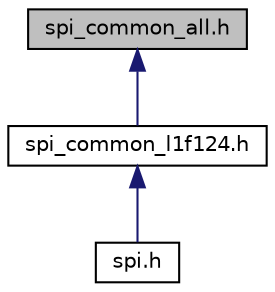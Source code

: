 digraph "spi_common_all.h"
{
  edge [fontname="Helvetica",fontsize="10",labelfontname="Helvetica",labelfontsize="10"];
  node [fontname="Helvetica",fontsize="10",shape=record];
  Node1 [label="spi_common_all.h",height=0.2,width=0.4,color="black", fillcolor="grey75", style="filled", fontcolor="black"];
  Node1 -> Node2 [dir="back",color="midnightblue",fontsize="10",style="solid",fontname="Helvetica"];
  Node2 [label="spi_common_l1f124.h",height=0.2,width=0.4,color="black", fillcolor="white", style="filled",URL="$spi__common__l1f124_8h.html"];
  Node2 -> Node3 [dir="back",color="midnightblue",fontsize="10",style="solid",fontname="Helvetica"];
  Node3 [label="spi.h",height=0.2,width=0.4,color="black", fillcolor="white", style="filled",URL="$spi_8h.html"];
}
